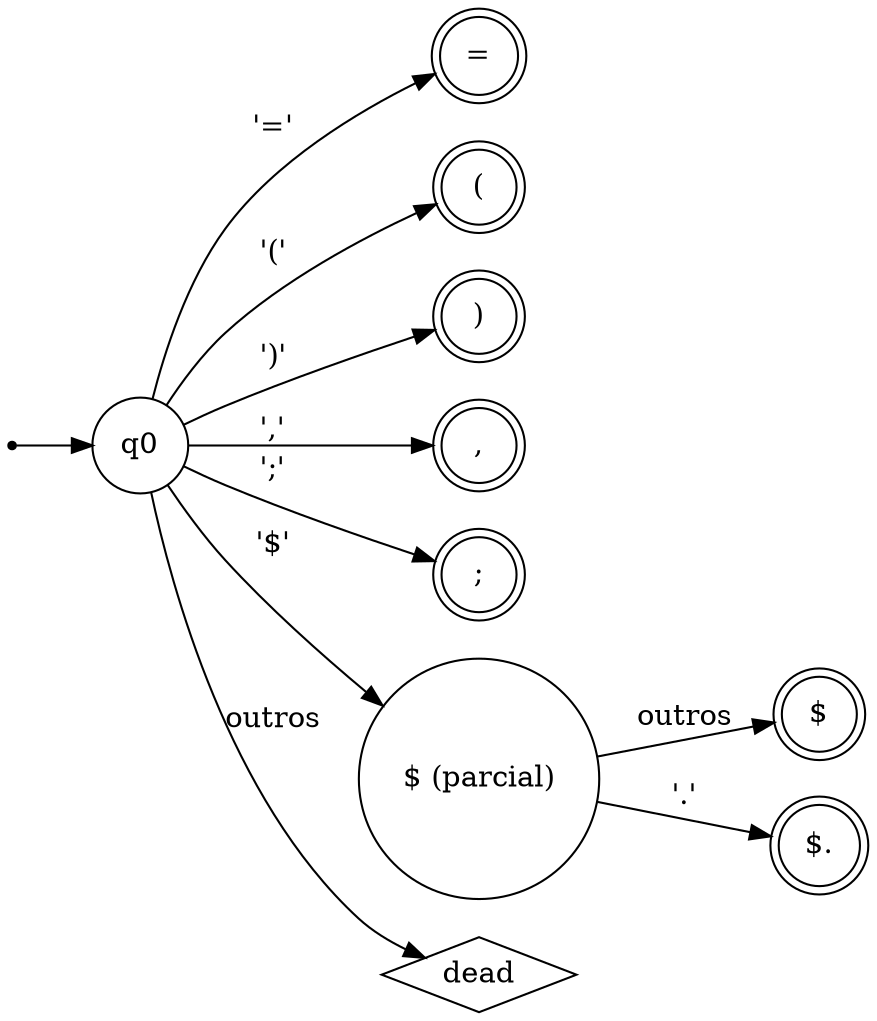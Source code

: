 digraph ATR_DELIMS_DFA {
  rankdir=LR; node [shape=circle];

  start [shape=point];
  q0 [label="q0"];

  // '=' atribuição (atenção: '==' é relacional, outro DFA)
  qATR [label="=", shape=doublecircle];

  // parênteses, vírgula, ponto e vírgula
  qLP  [label="(", shape=doublecircle];
  qRP  [label=")", shape=doublecircle];
  qCOM [label=",", shape=doublecircle];
  qSC  [label=";", shape=doublecircle];

  // '$' e '$.'
  qDS  [label="$", shape=doublecircle];   // START
  qDSp [label="$.", shape=doublecircle];  // END

  start -> q0;
  q0 -> qATR [label="'='"];
  q0 -> qLP  [label="'('"];
  q0 -> qRP  [label="')'"];
  q0 -> qCOM [label="','"];
  q0 -> qSC  [label="';'"];
  q0 -> qDS0 [label="'$'"];
  q0 -> dead [label="outros"];

  qDS0 [label="$ (parcial)"];
  qDS0 -> qDSp [label="'.'"];
  qDS0 -> qDS  [label="outros"]; // se não vier '.', fica como '$' (START)

  dead [label="dead", shape=diamond];
}

